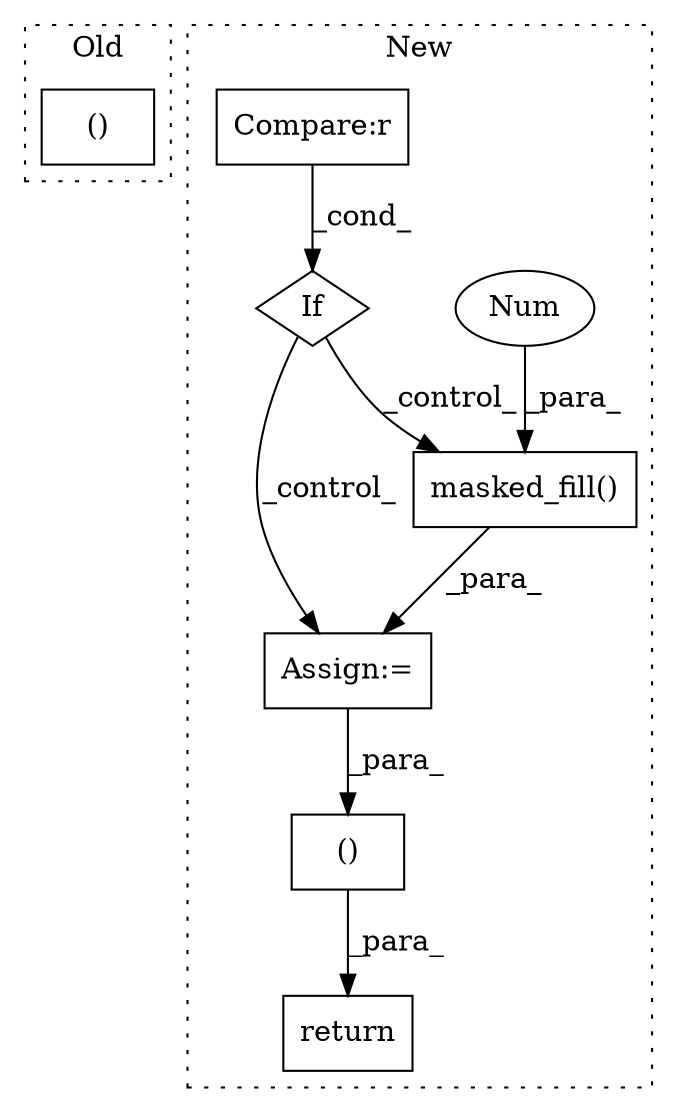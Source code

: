 digraph G {
subgraph cluster0 {
1 [label="()" a="54" s="4228" l="3" shape="box"];
label = "Old";
style="dotted";
}
subgraph cluster1 {
2 [label="masked_fill()" a="75" s="3811,3848" l="14,1" shape="box"];
3 [label="Assign:=" a="68" s="3808" l="3" shape="box"];
4 [label="()" a="54" s="4007" l="6" shape="box"];
5 [label="return" a="93" s="3997" l="7" shape="box"];
6 [label="Num" a="76" s="3845" l="3" shape="ellipse"];
7 [label="If" a="96" s="3774" l="3" shape="diamond"];
8 [label="Compare:r" a="40" s="3777" l="16" shape="box"];
label = "New";
style="dotted";
}
2 -> 3 [label="_para_"];
3 -> 4 [label="_para_"];
4 -> 5 [label="_para_"];
6 -> 2 [label="_para_"];
7 -> 3 [label="_control_"];
7 -> 2 [label="_control_"];
8 -> 7 [label="_cond_"];
}